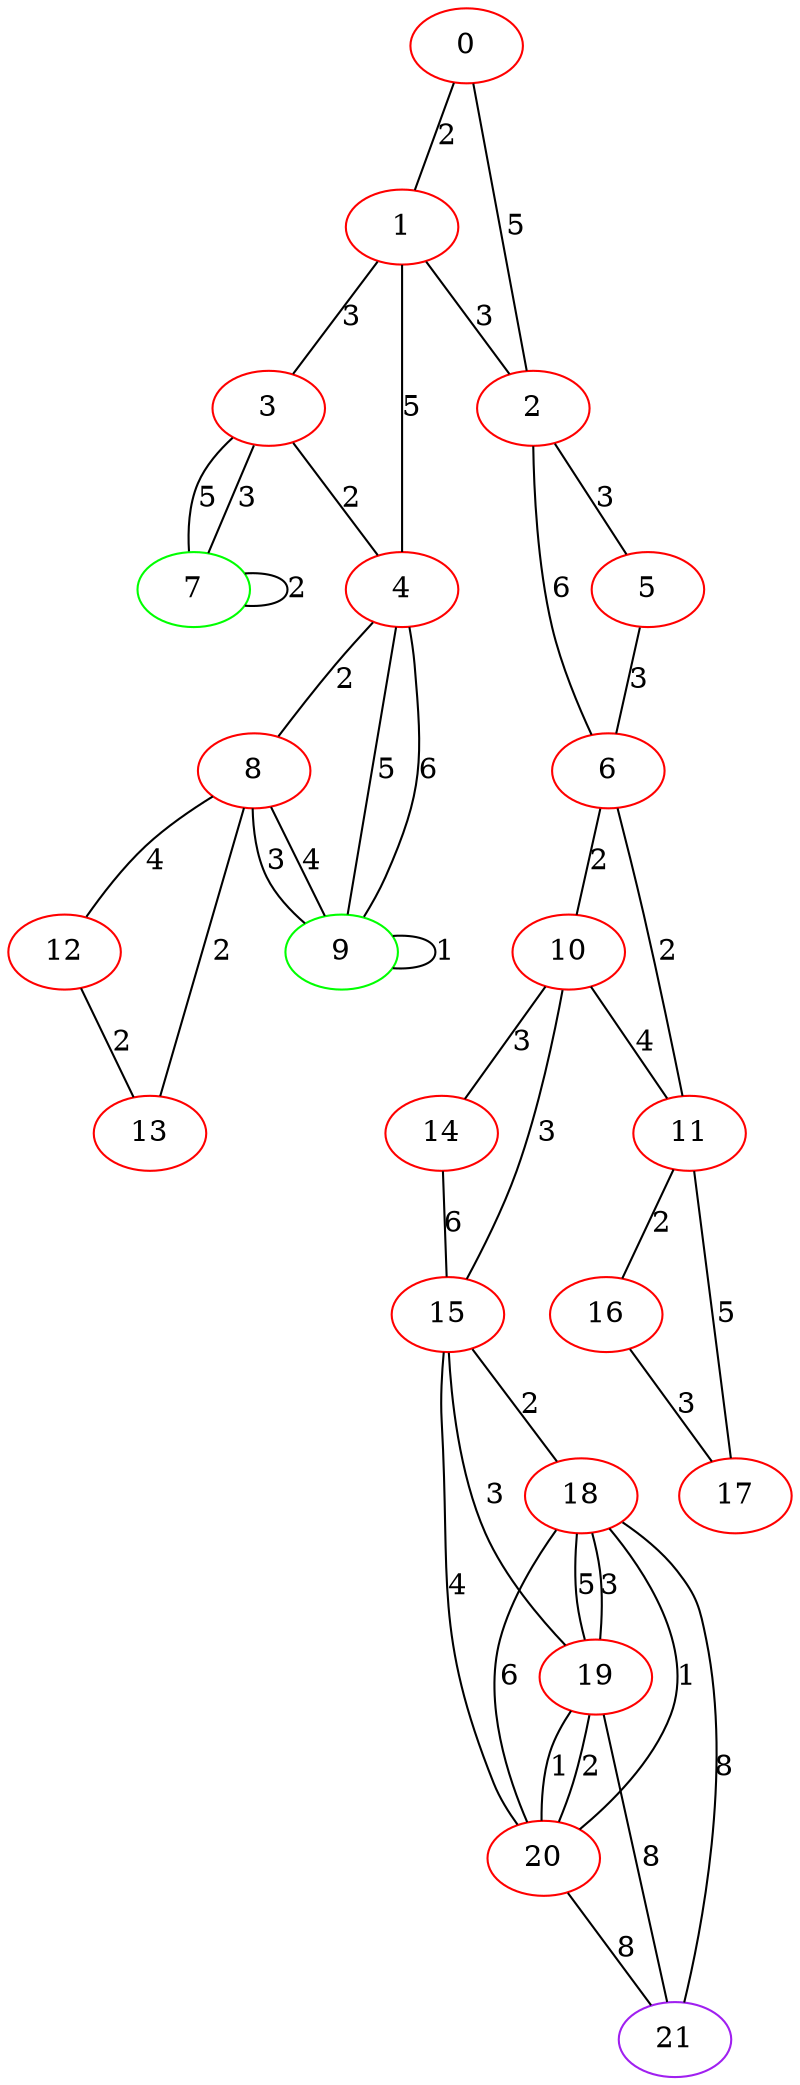 graph "" {
0 [color=red, weight=1];
1 [color=red, weight=1];
2 [color=red, weight=1];
3 [color=red, weight=1];
4 [color=red, weight=1];
5 [color=red, weight=1];
6 [color=red, weight=1];
7 [color=green, weight=2];
8 [color=red, weight=1];
9 [color=green, weight=2];
10 [color=red, weight=1];
11 [color=red, weight=1];
12 [color=red, weight=1];
13 [color=red, weight=1];
14 [color=red, weight=1];
15 [color=red, weight=1];
16 [color=red, weight=1];
17 [color=red, weight=1];
18 [color=red, weight=1];
19 [color=red, weight=1];
20 [color=red, weight=1];
21 [color=purple, weight=4];
0 -- 1  [key=0, label=2];
0 -- 2  [key=0, label=5];
1 -- 2  [key=0, label=3];
1 -- 3  [key=0, label=3];
1 -- 4  [key=0, label=5];
2 -- 5  [key=0, label=3];
2 -- 6  [key=0, label=6];
3 -- 4  [key=0, label=2];
3 -- 7  [key=0, label=5];
3 -- 7  [key=1, label=3];
4 -- 8  [key=0, label=2];
4 -- 9  [key=0, label=5];
4 -- 9  [key=1, label=6];
5 -- 6  [key=0, label=3];
6 -- 10  [key=0, label=2];
6 -- 11  [key=0, label=2];
7 -- 7  [key=0, label=2];
8 -- 9  [key=0, label=3];
8 -- 9  [key=1, label=4];
8 -- 13  [key=0, label=2];
8 -- 12  [key=0, label=4];
9 -- 9  [key=0, label=1];
10 -- 11  [key=0, label=4];
10 -- 14  [key=0, label=3];
10 -- 15  [key=0, label=3];
11 -- 16  [key=0, label=2];
11 -- 17  [key=0, label=5];
12 -- 13  [key=0, label=2];
14 -- 15  [key=0, label=6];
15 -- 19  [key=0, label=3];
15 -- 20  [key=0, label=4];
15 -- 18  [key=0, label=2];
16 -- 17  [key=0, label=3];
18 -- 19  [key=0, label=3];
18 -- 19  [key=1, label=5];
18 -- 20  [key=0, label=1];
18 -- 20  [key=1, label=6];
18 -- 21  [key=0, label=8];
19 -- 20  [key=0, label=2];
19 -- 20  [key=1, label=1];
19 -- 21  [key=0, label=8];
20 -- 21  [key=0, label=8];
}
